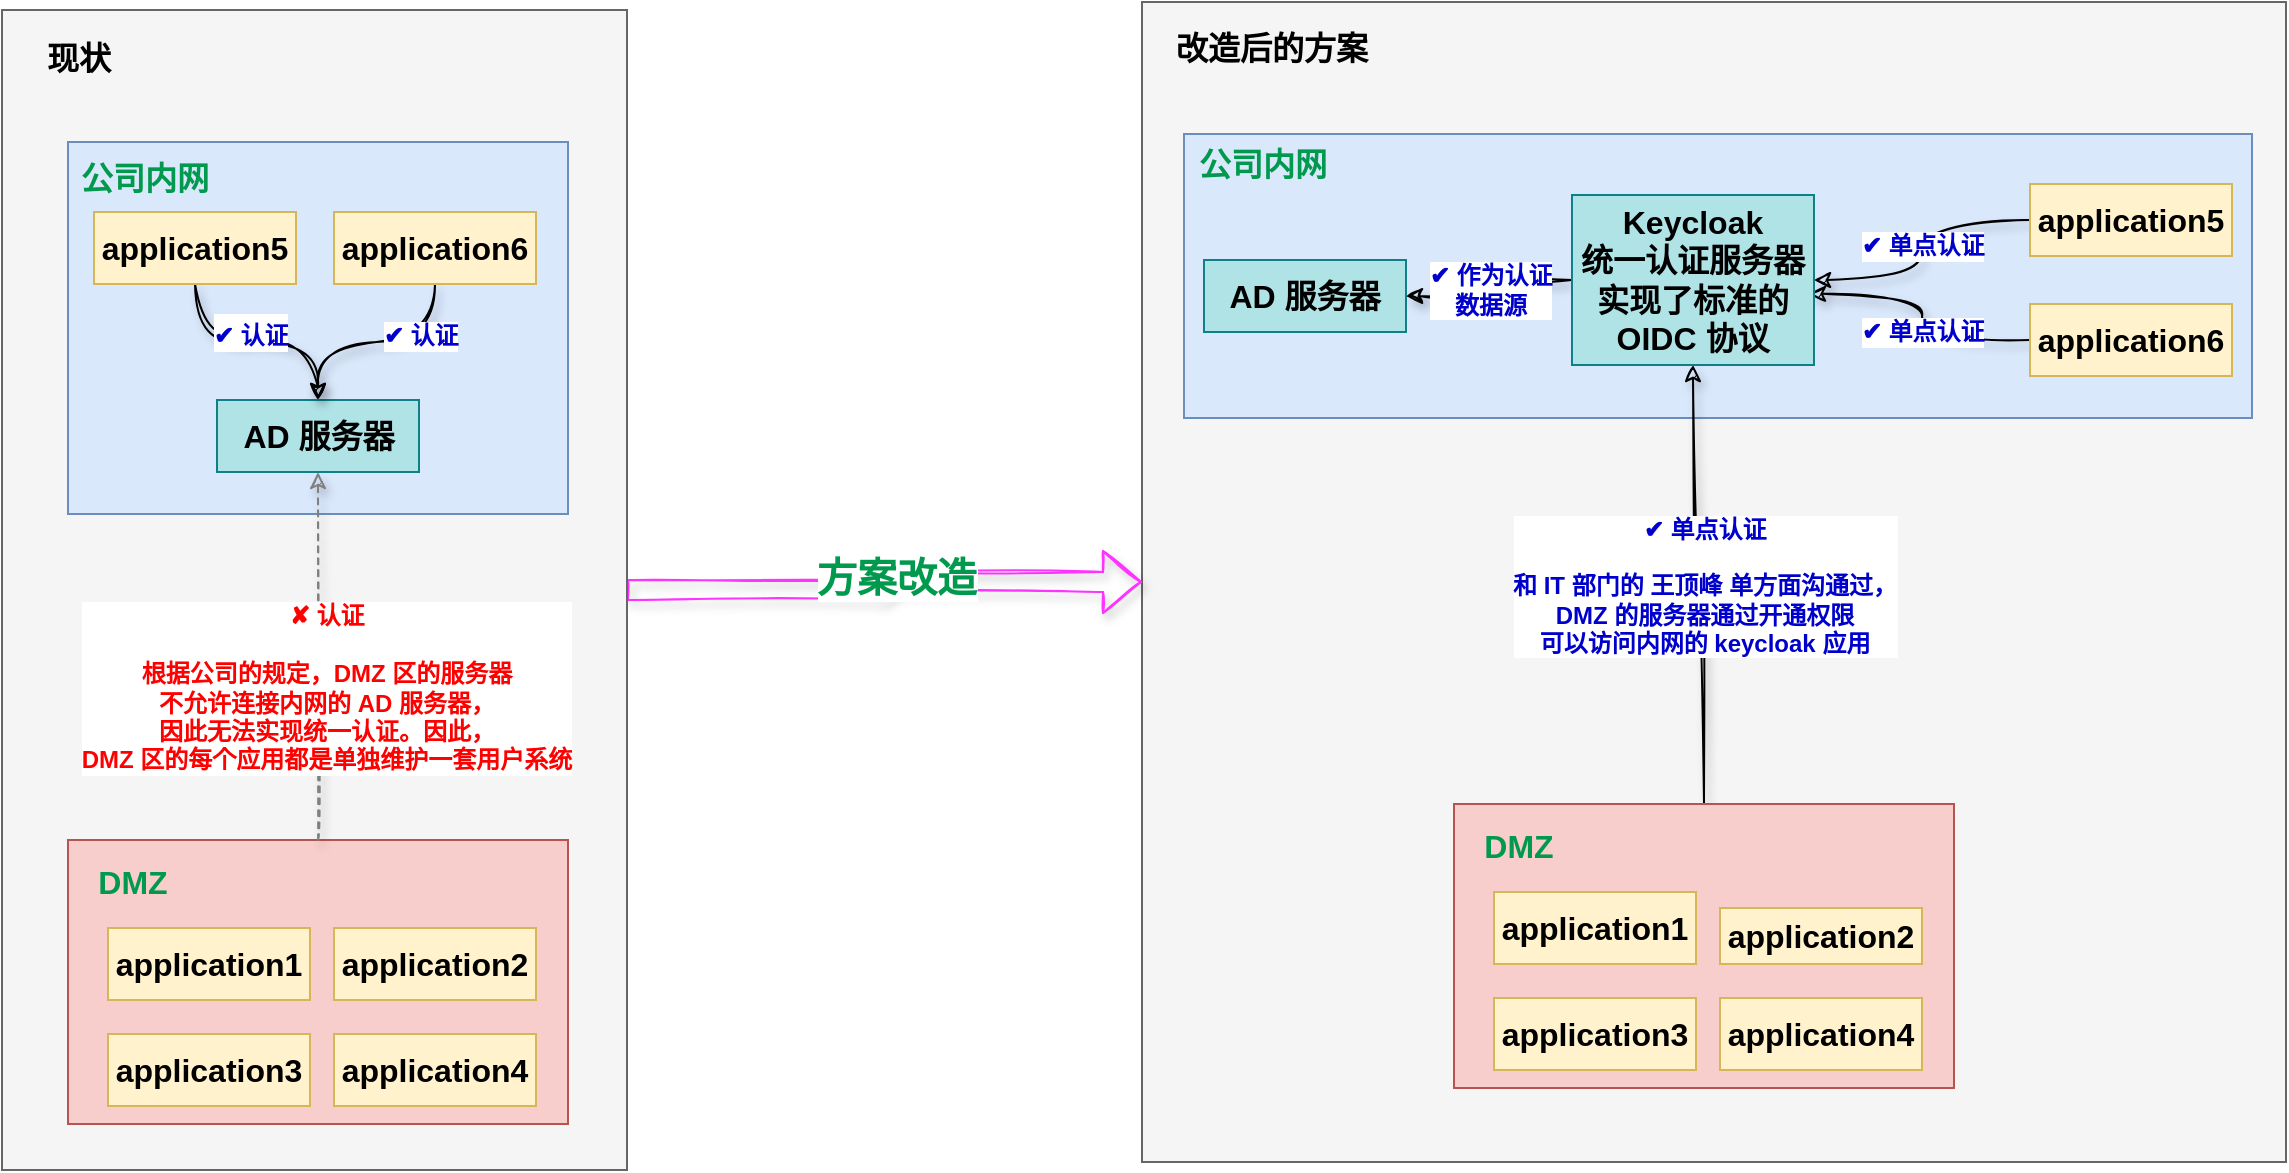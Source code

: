 <mxfile version="20.8.16" type="device"><diagram name="Page-1" id="HutGZYPTtAGGZkRSVC4K"><mxGraphModel dx="1339" dy="1083" grid="0" gridSize="10" guides="1" tooltips="1" connect="1" arrows="1" fold="1" page="0" pageScale="1" pageWidth="827" pageHeight="1169" math="0" shadow="0"><root><mxCell id="0"/><mxCell id="1" parent="0"/><mxCell id="uSjFngjbSSP2c4gdmJcZ-51" value="" style="rounded=0;whiteSpace=wrap;html=1;labelBackgroundColor=#FFFFFF;fontSize=20;fontColor=#333333;fillColor=#f5f5f5;strokeColor=#666666;" vertex="1" parent="1"><mxGeometry x="574" y="-136" width="572" height="580" as="geometry"/></mxCell><mxCell id="uSjFngjbSSP2c4gdmJcZ-53" value="&lt;font color=&quot;#00994d&quot;&gt;&lt;b&gt;方案改造&lt;/b&gt;&lt;/font&gt;" style="edgeStyle=orthogonalEdgeStyle;curved=1;sketch=1;orthogonalLoop=1;jettySize=auto;html=1;exitX=1;exitY=0.5;exitDx=0;exitDy=0;shadow=1;labelBackgroundColor=#FFFFFF;strokeColor=#FF33FF;fontSize=20;fontColor=#000000;shape=flexArrow;" edge="1" parent="1" source="uSjFngjbSSP2c4gdmJcZ-49" target="uSjFngjbSSP2c4gdmJcZ-51"><mxGeometry x="0.052" y="3" relative="1" as="geometry"><mxPoint x="1" as="offset"/></mxGeometry></mxCell><mxCell id="uSjFngjbSSP2c4gdmJcZ-49" value="" style="rounded=0;whiteSpace=wrap;html=1;labelBackgroundColor=#FFFFFF;fontSize=20;fontColor=#333333;fillColor=#f5f5f5;strokeColor=#666666;" vertex="1" parent="1"><mxGeometry x="4" y="-132" width="312.5" height="580" as="geometry"/></mxCell><mxCell id="uSjFngjbSSP2c4gdmJcZ-5" value="" style="rounded=0;whiteSpace=wrap;html=1;fillColor=#f8cecc;strokeColor=#b85450;" vertex="1" parent="1"><mxGeometry x="37" y="283" width="250" height="142" as="geometry"/></mxCell><mxCell id="uSjFngjbSSP2c4gdmJcZ-1" value="" style="rounded=0;whiteSpace=wrap;html=1;fillColor=#dae8fc;strokeColor=#6c8ebf;" vertex="1" parent="1"><mxGeometry x="37" y="-66" width="250" height="186" as="geometry"/></mxCell><mxCell id="uSjFngjbSSP2c4gdmJcZ-3" value="&lt;font size=&quot;1&quot; style=&quot;&quot; color=&quot;#00994d&quot;&gt;&lt;b style=&quot;font-size: 16px;&quot;&gt;公司内网&lt;/b&gt;&lt;/font&gt;" style="text;html=1;strokeColor=none;fillColor=none;align=center;verticalAlign=middle;whiteSpace=wrap;rounded=0;" vertex="1" parent="1"><mxGeometry x="32" y="-63" width="87" height="30" as="geometry"/></mxCell><mxCell id="uSjFngjbSSP2c4gdmJcZ-4" value="&lt;font size=&quot;1&quot; style=&quot;&quot; color=&quot;#00994d&quot;&gt;&lt;b style=&quot;font-size: 16px;&quot;&gt;DMZ&lt;/b&gt;&lt;/font&gt;" style="text;html=1;strokeColor=none;fillColor=none;align=center;verticalAlign=middle;whiteSpace=wrap;rounded=0;" vertex="1" parent="1"><mxGeometry x="26" y="289" width="87" height="30" as="geometry"/></mxCell><mxCell id="uSjFngjbSSP2c4gdmJcZ-6" value="&lt;font color=&quot;#000000&quot;&gt;&lt;b&gt;application1&lt;/b&gt;&lt;/font&gt;" style="rounded=0;whiteSpace=wrap;html=1;fontSize=16;fillColor=#fff2cc;strokeColor=#d6b656;" vertex="1" parent="1"><mxGeometry x="57" y="327" width="101" height="36" as="geometry"/></mxCell><mxCell id="uSjFngjbSSP2c4gdmJcZ-7" value="&lt;font color=&quot;#000000&quot;&gt;&lt;b&gt;application3&lt;/b&gt;&lt;/font&gt;" style="rounded=0;whiteSpace=wrap;html=1;fontSize=16;fillColor=#fff2cc;strokeColor=#d6b656;" vertex="1" parent="1"><mxGeometry x="57" y="380" width="101" height="36" as="geometry"/></mxCell><mxCell id="uSjFngjbSSP2c4gdmJcZ-8" value="&lt;font color=&quot;#000000&quot;&gt;&lt;b&gt;application2&lt;/b&gt;&lt;/font&gt;" style="rounded=0;whiteSpace=wrap;html=1;fontSize=16;fillColor=#fff2cc;strokeColor=#d6b656;" vertex="1" parent="1"><mxGeometry x="170" y="327" width="101" height="36" as="geometry"/></mxCell><mxCell id="uSjFngjbSSP2c4gdmJcZ-9" value="&lt;font color=&quot;#000000&quot;&gt;&lt;b&gt;application4&lt;/b&gt;&lt;/font&gt;" style="rounded=0;whiteSpace=wrap;html=1;fontSize=16;fillColor=#fff2cc;strokeColor=#d6b656;" vertex="1" parent="1"><mxGeometry x="170" y="380" width="101" height="36" as="geometry"/></mxCell><mxCell id="uSjFngjbSSP2c4gdmJcZ-10" value="&lt;font color=&quot;#000000&quot;&gt;&lt;b&gt;AD 服务器&lt;/b&gt;&lt;/font&gt;" style="rounded=0;whiteSpace=wrap;html=1;fontSize=16;fillColor=#b0e3e6;strokeColor=#0e8088;" vertex="1" parent="1"><mxGeometry x="111.5" y="63" width="101" height="36" as="geometry"/></mxCell><mxCell id="uSjFngjbSSP2c4gdmJcZ-13" value="&lt;font color=&quot;#0000cc&quot; style=&quot;font-size: 12px;&quot;&gt;&lt;b&gt;✔ 认证&lt;/b&gt;&lt;/font&gt;" style="edgeStyle=orthogonalEdgeStyle;rounded=0;orthogonalLoop=1;jettySize=auto;html=1;exitX=0.5;exitY=1;exitDx=0;exitDy=0;entryX=0.5;entryY=0;entryDx=0;entryDy=0;fontSize=16;fontColor=#000000;curved=1;sketch=1;curveFitting=1;jiggle=2;shadow=1;" edge="1" parent="1" source="uSjFngjbSSP2c4gdmJcZ-11" target="uSjFngjbSSP2c4gdmJcZ-10"><mxGeometry x="-0.054" y="5" relative="1" as="geometry"><mxPoint as="offset"/></mxGeometry></mxCell><mxCell id="uSjFngjbSSP2c4gdmJcZ-11" value="&lt;font color=&quot;#000000&quot;&gt;&lt;b&gt;application5&lt;/b&gt;&lt;/font&gt;" style="rounded=0;whiteSpace=wrap;html=1;fontSize=16;fillColor=#fff2cc;strokeColor=#d6b656;" vertex="1" parent="1"><mxGeometry x="50" y="-31" width="101" height="36" as="geometry"/></mxCell><mxCell id="uSjFngjbSSP2c4gdmJcZ-15" style="edgeStyle=orthogonalEdgeStyle;curved=1;rounded=0;sketch=1;orthogonalLoop=1;jettySize=auto;html=1;entryX=0.5;entryY=0;entryDx=0;entryDy=0;shadow=1;fontSize=12;fontColor=#000000;" edge="1" parent="1" source="uSjFngjbSSP2c4gdmJcZ-12" target="uSjFngjbSSP2c4gdmJcZ-10"><mxGeometry relative="1" as="geometry"/></mxCell><mxCell id="uSjFngjbSSP2c4gdmJcZ-16" value="&lt;b&gt;&lt;font color=&quot;#0000cc&quot;&gt;✔ 认证&lt;/font&gt;&lt;/b&gt;" style="edgeLabel;html=1;align=center;verticalAlign=middle;resizable=0;points=[];fontSize=12;fontColor=#000000;" vertex="1" connectable="0" parent="uSjFngjbSSP2c4gdmJcZ-15"><mxGeometry x="-0.296" y="-7" relative="1" as="geometry"><mxPoint x="4" y="4" as="offset"/></mxGeometry></mxCell><mxCell id="uSjFngjbSSP2c4gdmJcZ-12" value="&lt;font color=&quot;#000000&quot;&gt;&lt;b&gt;application6&lt;/b&gt;&lt;/font&gt;" style="rounded=0;whiteSpace=wrap;html=1;fontSize=16;fillColor=#fff2cc;strokeColor=#d6b656;" vertex="1" parent="1"><mxGeometry x="170" y="-31" width="101" height="36" as="geometry"/></mxCell><mxCell id="uSjFngjbSSP2c4gdmJcZ-17" value="&lt;b&gt;&lt;font color=&quot;#ff0000&quot;&gt;✘ 认证&lt;br&gt;&lt;br&gt;根据公司的规定，DMZ 区的服务器&lt;br&gt;不允许连接内网的 AD 服务器，&lt;br&gt;因此无法实现统一认证。因此，&lt;br&gt;DMZ 区的每个应用都是单独维护一套用户系统&lt;/font&gt;&lt;br&gt;&lt;/b&gt;" style="edgeStyle=orthogonalEdgeStyle;curved=1;rounded=0;sketch=1;orthogonalLoop=1;jettySize=auto;html=1;exitX=0.5;exitY=0;exitDx=0;exitDy=0;entryX=0.5;entryY=1;entryDx=0;entryDy=0;shadow=1;fontSize=12;fontColor=#0000CC;dashed=1;strokeColor=#808080;" edge="1" parent="1" source="uSjFngjbSSP2c4gdmJcZ-5" target="uSjFngjbSSP2c4gdmJcZ-10"><mxGeometry x="-0.174" y="-4" relative="1" as="geometry"><mxPoint as="offset"/></mxGeometry></mxCell><mxCell id="uSjFngjbSSP2c4gdmJcZ-18" value="" style="rounded=0;whiteSpace=wrap;html=1;fillColor=#dae8fc;strokeColor=#6c8ebf;" vertex="1" parent="1"><mxGeometry x="595" y="-70" width="534" height="142" as="geometry"/></mxCell><mxCell id="uSjFngjbSSP2c4gdmJcZ-19" value="&lt;font size=&quot;1&quot; style=&quot;&quot; color=&quot;#00994d&quot;&gt;&lt;b style=&quot;font-size: 16px;&quot;&gt;公司内网&lt;/b&gt;&lt;/font&gt;" style="text;html=1;strokeColor=none;fillColor=none;align=center;verticalAlign=middle;whiteSpace=wrap;rounded=0;" vertex="1" parent="1"><mxGeometry x="591" y="-70" width="87" height="30" as="geometry"/></mxCell><mxCell id="uSjFngjbSSP2c4gdmJcZ-20" value="&lt;font color=&quot;#000000&quot;&gt;&lt;b&gt;AD 服务器&lt;/b&gt;&lt;/font&gt;" style="rounded=0;whiteSpace=wrap;html=1;fontSize=16;fillColor=#b0e3e6;strokeColor=#0e8088;" vertex="1" parent="1"><mxGeometry x="605" y="-7" width="101" height="36" as="geometry"/></mxCell><mxCell id="uSjFngjbSSP2c4gdmJcZ-27" style="edgeStyle=orthogonalEdgeStyle;sketch=1;orthogonalLoop=1;jettySize=auto;html=1;entryX=1;entryY=0.5;entryDx=0;entryDy=0;shadow=1;labelBackgroundColor=#FF0000;strokeColor=#000000;fontSize=12;fontColor=#FF0000;curved=1;" edge="1" parent="1" source="uSjFngjbSSP2c4gdmJcZ-22" target="uSjFngjbSSP2c4gdmJcZ-26"><mxGeometry relative="1" as="geometry"/></mxCell><mxCell id="uSjFngjbSSP2c4gdmJcZ-29" value="&lt;font color=&quot;#0000cc&quot;&gt;&lt;b style=&quot;background-color: rgb(255, 255, 255);&quot;&gt;✔ 单点认证&lt;/b&gt;&lt;/font&gt;" style="edgeLabel;html=1;align=center;verticalAlign=middle;resizable=0;points=[];fontSize=12;fontColor=#FF0000;" vertex="1" connectable="0" parent="uSjFngjbSSP2c4gdmJcZ-27"><mxGeometry x="-0.134" y="3" relative="1" as="geometry"><mxPoint x="-3" y="7" as="offset"/></mxGeometry></mxCell><mxCell id="uSjFngjbSSP2c4gdmJcZ-22" value="&lt;font color=&quot;#000000&quot;&gt;&lt;b&gt;application5&lt;/b&gt;&lt;/font&gt;" style="rounded=0;whiteSpace=wrap;html=1;fontSize=16;fillColor=#fff2cc;strokeColor=#d6b656;" vertex="1" parent="1"><mxGeometry x="1018" y="-45" width="101" height="36" as="geometry"/></mxCell><mxCell id="uSjFngjbSSP2c4gdmJcZ-28" style="edgeStyle=orthogonalEdgeStyle;curved=1;sketch=1;orthogonalLoop=1;jettySize=auto;html=1;exitX=0;exitY=0.5;exitDx=0;exitDy=0;entryX=0.979;entryY=0.581;entryDx=0;entryDy=0;entryPerimeter=0;shadow=1;labelBackgroundColor=#FF0000;strokeColor=#000000;fontSize=12;fontColor=#FF0000;" edge="1" parent="1" source="uSjFngjbSSP2c4gdmJcZ-25" target="uSjFngjbSSP2c4gdmJcZ-26"><mxGeometry relative="1" as="geometry"/></mxCell><mxCell id="uSjFngjbSSP2c4gdmJcZ-30" value="&lt;font color=&quot;#0000cc&quot;&gt;&lt;b style=&quot;background-color: rgb(255, 255, 255);&quot;&gt;✔ 单点认证&lt;/b&gt;&lt;/font&gt;" style="edgeLabel;html=1;align=center;verticalAlign=middle;resizable=0;points=[];fontSize=12;fontColor=#FF0000;" vertex="1" connectable="0" parent="uSjFngjbSSP2c4gdmJcZ-28"><mxGeometry x="-0.401" y="-6" relative="1" as="geometry"><mxPoint x="-14" y="2" as="offset"/></mxGeometry></mxCell><mxCell id="uSjFngjbSSP2c4gdmJcZ-25" value="&lt;font color=&quot;#000000&quot;&gt;&lt;b&gt;application6&lt;/b&gt;&lt;/font&gt;" style="rounded=0;whiteSpace=wrap;html=1;fontSize=16;fillColor=#fff2cc;strokeColor=#d6b656;" vertex="1" parent="1"><mxGeometry x="1018" y="15" width="101" height="36" as="geometry"/></mxCell><mxCell id="uSjFngjbSSP2c4gdmJcZ-32" value="&lt;b style=&quot;background-color: rgb(255, 255, 255);&quot;&gt;✔ 作为认证&lt;br&gt;数据源&lt;/b&gt;" style="edgeStyle=orthogonalEdgeStyle;curved=1;orthogonalLoop=1;jettySize=auto;html=1;exitX=0;exitY=0.5;exitDx=0;exitDy=0;shadow=1;labelBackgroundColor=#FFFFFF;strokeColor=#000000;fontSize=12;fontColor=#0000CC;sketch=1;curveFitting=1;jiggle=2;" edge="1" parent="1" source="uSjFngjbSSP2c4gdmJcZ-26" target="uSjFngjbSSP2c4gdmJcZ-20"><mxGeometry x="0.007" relative="1" as="geometry"><mxPoint as="offset"/></mxGeometry></mxCell><mxCell id="uSjFngjbSSP2c4gdmJcZ-26" value="&lt;font color=&quot;#000000&quot;&gt;&lt;b&gt;Keycloak &lt;br&gt;统一认证服务器&lt;br&gt;实现了标准的&lt;br&gt;OIDC 协议&lt;br&gt;&lt;/b&gt;&lt;/font&gt;" style="rounded=0;whiteSpace=wrap;html=1;fontSize=16;fillColor=#b0e3e6;strokeColor=#0e8088;" vertex="1" parent="1"><mxGeometry x="789" y="-39.5" width="121" height="85" as="geometry"/></mxCell><mxCell id="uSjFngjbSSP2c4gdmJcZ-39" value="&lt;b&gt;✔ 单点认证&lt;br&gt;&lt;br&gt;和 IT 部门的 王顶峰 单方面沟通过，&lt;br&gt;DMZ 的服务器通过开通权限&lt;br&gt;可以访问内网的 keycloak 应用&lt;/b&gt;" style="edgeStyle=orthogonalEdgeStyle;curved=1;sketch=1;orthogonalLoop=1;jettySize=auto;html=1;exitX=0.5;exitY=0;exitDx=0;exitDy=0;shadow=1;labelBackgroundColor=#FFFFFF;strokeColor=#000000;fontSize=12;fontColor=#0000CC;" edge="1" parent="1" source="uSjFngjbSSP2c4gdmJcZ-33" target="uSjFngjbSSP2c4gdmJcZ-26"><mxGeometry x="-0.025" relative="1" as="geometry"><mxPoint as="offset"/></mxGeometry></mxCell><mxCell id="uSjFngjbSSP2c4gdmJcZ-33" value="" style="rounded=0;whiteSpace=wrap;html=1;fillColor=#f8cecc;strokeColor=#b85450;" vertex="1" parent="1"><mxGeometry x="730" y="265" width="250" height="142" as="geometry"/></mxCell><mxCell id="uSjFngjbSSP2c4gdmJcZ-34" value="&lt;font size=&quot;1&quot; style=&quot;&quot; color=&quot;#00994d&quot;&gt;&lt;b style=&quot;font-size: 16px;&quot;&gt;DMZ&lt;/b&gt;&lt;/font&gt;" style="text;html=1;strokeColor=none;fillColor=none;align=center;verticalAlign=middle;whiteSpace=wrap;rounded=0;" vertex="1" parent="1"><mxGeometry x="719" y="271" width="87" height="30" as="geometry"/></mxCell><mxCell id="uSjFngjbSSP2c4gdmJcZ-35" value="&lt;font color=&quot;#000000&quot;&gt;&lt;b&gt;application1&lt;/b&gt;&lt;/font&gt;" style="rounded=0;whiteSpace=wrap;html=1;fontSize=16;fillColor=#fff2cc;strokeColor=#d6b656;" vertex="1" parent="1"><mxGeometry x="750" y="309" width="101" height="36" as="geometry"/></mxCell><mxCell id="uSjFngjbSSP2c4gdmJcZ-36" value="&lt;font color=&quot;#000000&quot;&gt;&lt;b&gt;application3&lt;/b&gt;&lt;/font&gt;" style="rounded=0;whiteSpace=wrap;html=1;fontSize=16;fillColor=#fff2cc;strokeColor=#d6b656;" vertex="1" parent="1"><mxGeometry x="750" y="362" width="101" height="36" as="geometry"/></mxCell><mxCell id="uSjFngjbSSP2c4gdmJcZ-37" value="&lt;font color=&quot;#000000&quot;&gt;&lt;b&gt;application2&lt;/b&gt;&lt;/font&gt;" style="rounded=0;whiteSpace=wrap;html=1;fontSize=16;fillColor=#fff2cc;strokeColor=#d6b656;" vertex="1" parent="1"><mxGeometry x="863" y="317" width="101" height="28" as="geometry"/></mxCell><mxCell id="uSjFngjbSSP2c4gdmJcZ-38" value="&lt;font color=&quot;#000000&quot;&gt;&lt;b&gt;application4&lt;/b&gt;&lt;/font&gt;" style="rounded=0;whiteSpace=wrap;html=1;fontSize=16;fillColor=#fff2cc;strokeColor=#d6b656;" vertex="1" parent="1"><mxGeometry x="863" y="362" width="101" height="36" as="geometry"/></mxCell><mxCell id="uSjFngjbSSP2c4gdmJcZ-50" value="&lt;font size=&quot;1&quot; style=&quot;&quot;&gt;&lt;b style=&quot;font-size: 16px;&quot;&gt;现状&lt;/b&gt;&lt;/font&gt;" style="text;html=1;strokeColor=none;fillColor=none;align=center;verticalAlign=middle;whiteSpace=wrap;rounded=0;" vertex="1" parent="1"><mxGeometry x="8" y="-123" width="69" height="30" as="geometry"/></mxCell><mxCell id="uSjFngjbSSP2c4gdmJcZ-52" value="&lt;font size=&quot;1&quot; style=&quot;&quot;&gt;&lt;b style=&quot;font-size: 16px;&quot;&gt;改造后的方案&lt;/b&gt;&lt;/font&gt;" style="text;html=1;strokeColor=none;fillColor=none;align=center;verticalAlign=middle;whiteSpace=wrap;rounded=0;" vertex="1" parent="1"><mxGeometry x="587" y="-128" width="104" height="30" as="geometry"/></mxCell></root></mxGraphModel></diagram></mxfile>